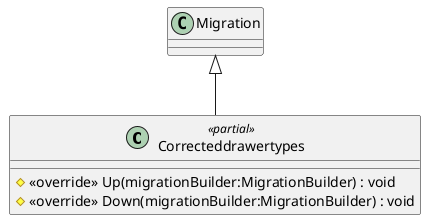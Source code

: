 @startuml
class Correcteddrawertypes <<partial>> {
    # <<override>> Up(migrationBuilder:MigrationBuilder) : void
    # <<override>> Down(migrationBuilder:MigrationBuilder) : void
}
Migration <|-- Correcteddrawertypes
@enduml
